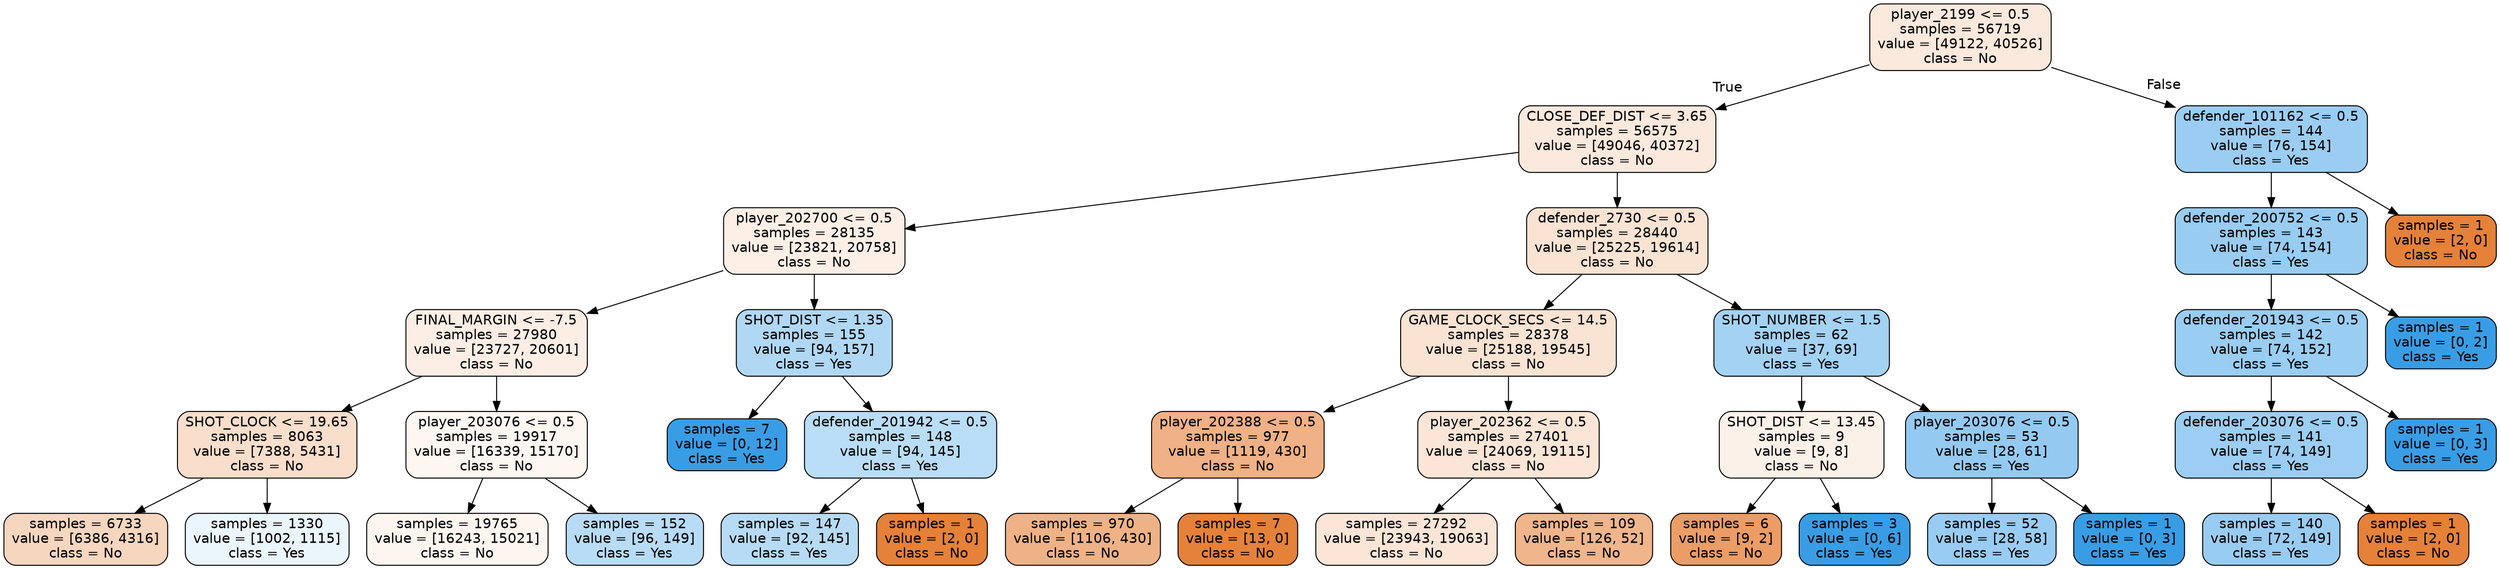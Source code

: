 digraph Tree {
node [shape=box, style="filled, rounded", color="black", fontname=helvetica] ;
edge [fontname=helvetica] ;
0 [label="player_2199 <= 0.5\nsamples = 56719\nvalue = [49122, 40526]\nclass = No", fillcolor="#fae9dc"] ;
1 [label="CLOSE_DEF_DIST <= 3.65\nsamples = 56575\nvalue = [49046, 40372]\nclass = No", fillcolor="#fae9dc"] ;
0 -> 1 [labeldistance=2.5, labelangle=45, headlabel="True"] ;
2 [label="player_202700 <= 0.5\nsamples = 28135\nvalue = [23821, 20758]\nclass = No", fillcolor="#fcefe6"] ;
1 -> 2 ;
3 [label="FINAL_MARGIN <= -7.5\nsamples = 27980\nvalue = [23727, 20601]\nclass = No", fillcolor="#fceee5"] ;
2 -> 3 ;
4 [label="SHOT_CLOCK <= 19.65\nsamples = 8063\nvalue = [7388, 5431]\nclass = No", fillcolor="#f8decb"] ;
3 -> 4 ;
5 [label="samples = 6733\nvalue = [6386, 4316]\nclass = No", fillcolor="#f7d6bf"] ;
4 -> 5 ;
6 [label="samples = 1330\nvalue = [1002, 1115]\nclass = Yes", fillcolor="#ebf5fc"] ;
4 -> 6 ;
7 [label="player_203076 <= 0.5\nsamples = 19917\nvalue = [16339, 15170]\nclass = No", fillcolor="#fdf6f1"] ;
3 -> 7 ;
8 [label="samples = 19765\nvalue = [16243, 15021]\nclass = No", fillcolor="#fdf6f0"] ;
7 -> 8 ;
9 [label="samples = 152\nvalue = [96, 149]\nclass = Yes", fillcolor="#b9dcf6"] ;
7 -> 9 ;
10 [label="SHOT_DIST <= 1.35\nsamples = 155\nvalue = [94, 157]\nclass = Yes", fillcolor="#b0d8f5"] ;
2 -> 10 ;
11 [label="samples = 7\nvalue = [0, 12]\nclass = Yes", fillcolor="#399de5"] ;
10 -> 11 ;
12 [label="defender_201942 <= 0.5\nsamples = 148\nvalue = [94, 145]\nclass = Yes", fillcolor="#b9ddf6"] ;
10 -> 12 ;
13 [label="samples = 147\nvalue = [92, 145]\nclass = Yes", fillcolor="#b7dbf5"] ;
12 -> 13 ;
14 [label="samples = 1\nvalue = [2, 0]\nclass = No", fillcolor="#e58139"] ;
12 -> 14 ;
15 [label="defender_2730 <= 0.5\nsamples = 28440\nvalue = [25225, 19614]\nclass = No", fillcolor="#f9e3d3"] ;
1 -> 15 ;
16 [label="GAME_CLOCK_SECS <= 14.5\nsamples = 28378\nvalue = [25188, 19545]\nclass = No", fillcolor="#f9e3d3"] ;
15 -> 16 ;
17 [label="player_202388 <= 0.5\nsamples = 977\nvalue = [1119, 430]\nclass = No", fillcolor="#efb185"] ;
16 -> 17 ;
18 [label="samples = 970\nvalue = [1106, 430]\nclass = No", fillcolor="#efb286"] ;
17 -> 18 ;
19 [label="samples = 7\nvalue = [13, 0]\nclass = No", fillcolor="#e58139"] ;
17 -> 19 ;
20 [label="player_202362 <= 0.5\nsamples = 27401\nvalue = [24069, 19115]\nclass = No", fillcolor="#fae5d6"] ;
16 -> 20 ;
21 [label="samples = 27292\nvalue = [23943, 19063]\nclass = No", fillcolor="#fae5d7"] ;
20 -> 21 ;
22 [label="samples = 109\nvalue = [126, 52]\nclass = No", fillcolor="#f0b58b"] ;
20 -> 22 ;
23 [label="SHOT_NUMBER <= 1.5\nsamples = 62\nvalue = [37, 69]\nclass = Yes", fillcolor="#a3d2f3"] ;
15 -> 23 ;
24 [label="SHOT_DIST <= 13.45\nsamples = 9\nvalue = [9, 8]\nclass = No", fillcolor="#fcf1e9"] ;
23 -> 24 ;
25 [label="samples = 6\nvalue = [9, 2]\nclass = No", fillcolor="#eb9d65"] ;
24 -> 25 ;
26 [label="samples = 3\nvalue = [0, 6]\nclass = Yes", fillcolor="#399de5"] ;
24 -> 26 ;
27 [label="player_203076 <= 0.5\nsamples = 53\nvalue = [28, 61]\nclass = Yes", fillcolor="#94caf1"] ;
23 -> 27 ;
28 [label="samples = 52\nvalue = [28, 58]\nclass = Yes", fillcolor="#99ccf2"] ;
27 -> 28 ;
29 [label="samples = 1\nvalue = [0, 3]\nclass = Yes", fillcolor="#399de5"] ;
27 -> 29 ;
30 [label="defender_101162 <= 0.5\nsamples = 144\nvalue = [76, 154]\nclass = Yes", fillcolor="#9bcdf2"] ;
0 -> 30 [labeldistance=2.5, labelangle=-45, headlabel="False"] ;
31 [label="defender_200752 <= 0.5\nsamples = 143\nvalue = [74, 154]\nclass = Yes", fillcolor="#98ccf1"] ;
30 -> 31 ;
32 [label="defender_201943 <= 0.5\nsamples = 142\nvalue = [74, 152]\nclass = Yes", fillcolor="#99cdf2"] ;
31 -> 32 ;
33 [label="defender_203076 <= 0.5\nsamples = 141\nvalue = [74, 149]\nclass = Yes", fillcolor="#9bcef2"] ;
32 -> 33 ;
34 [label="samples = 140\nvalue = [72, 149]\nclass = Yes", fillcolor="#99ccf2"] ;
33 -> 34 ;
35 [label="samples = 1\nvalue = [2, 0]\nclass = No", fillcolor="#e58139"] ;
33 -> 35 ;
36 [label="samples = 1\nvalue = [0, 3]\nclass = Yes", fillcolor="#399de5"] ;
32 -> 36 ;
37 [label="samples = 1\nvalue = [0, 2]\nclass = Yes", fillcolor="#399de5"] ;
31 -> 37 ;
38 [label="samples = 1\nvalue = [2, 0]\nclass = No", fillcolor="#e58139"] ;
30 -> 38 ;
}